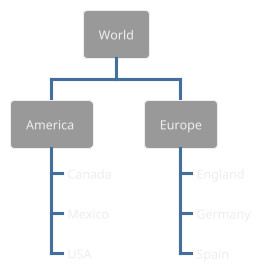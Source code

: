 ' Do not edit
' Theme Gallery
' autogenerated by script
'
@startwbs
!theme spacelab
* World
** America 
***_ Canada 
***_ Mexico
***_ USA
** Europe
***_  England
***_  Germany
***_  Spain
@endwbs

